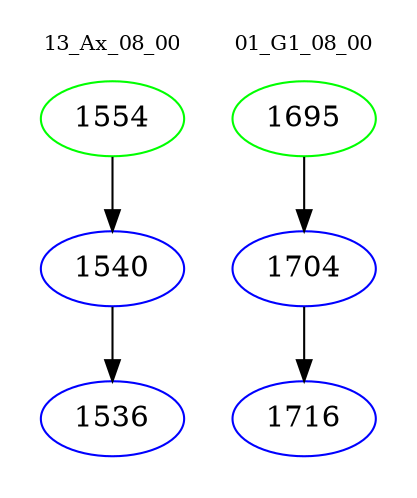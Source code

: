 digraph{
subgraph cluster_0 {
color = white
label = "13_Ax_08_00";
fontsize=10;
T0_1554 [label="1554", color="green"]
T0_1554 -> T0_1540 [color="black"]
T0_1540 [label="1540", color="blue"]
T0_1540 -> T0_1536 [color="black"]
T0_1536 [label="1536", color="blue"]
}
subgraph cluster_1 {
color = white
label = "01_G1_08_00";
fontsize=10;
T1_1695 [label="1695", color="green"]
T1_1695 -> T1_1704 [color="black"]
T1_1704 [label="1704", color="blue"]
T1_1704 -> T1_1716 [color="black"]
T1_1716 [label="1716", color="blue"]
}
}

